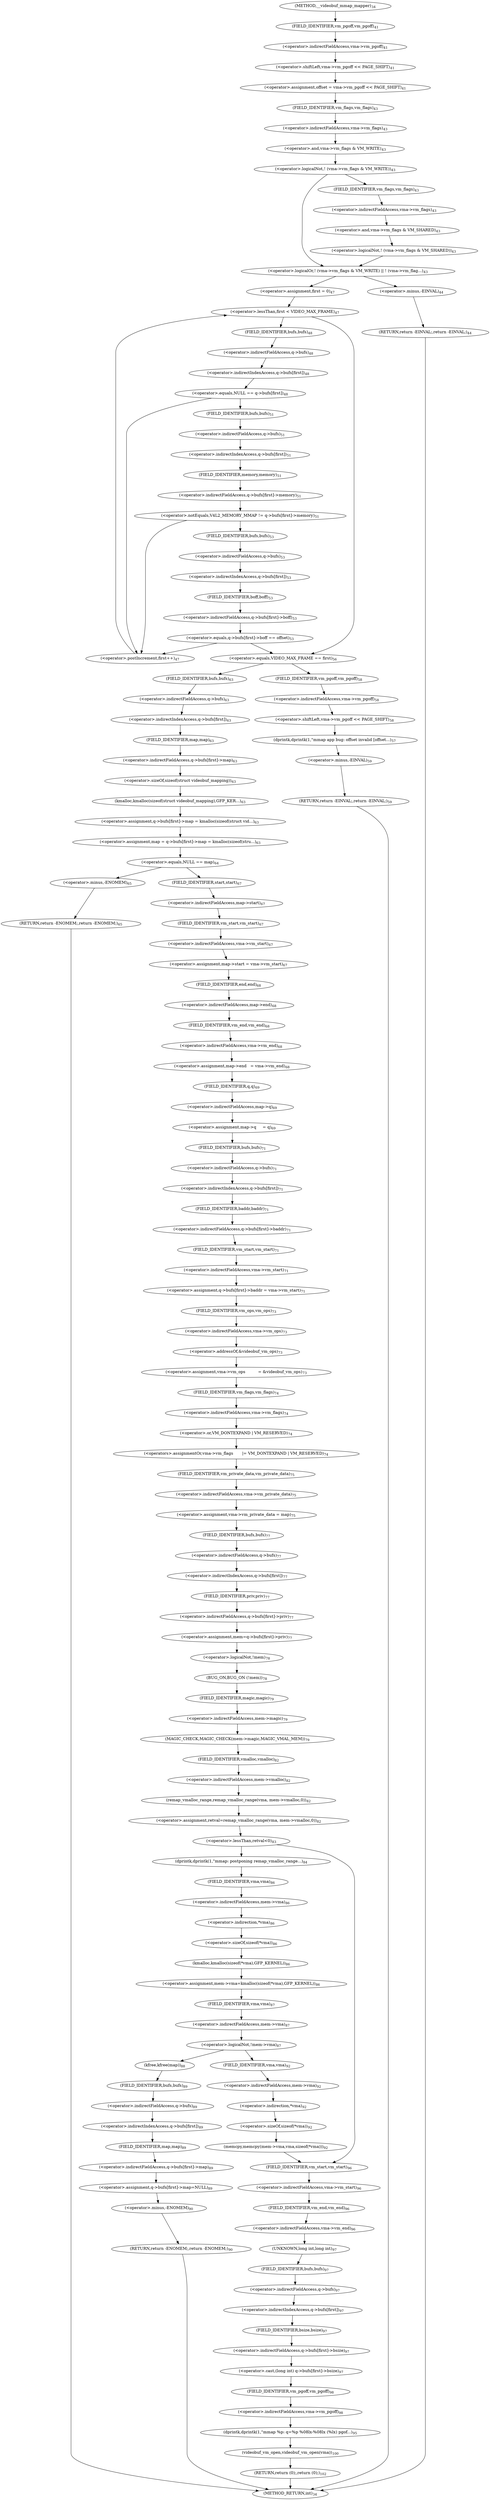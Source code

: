 digraph "__videobuf_mmap_mapper" {  
"30064771097" [label = <(&lt;operator&gt;.assignment,offset = vma-&gt;vm_pgoff &lt;&lt; PAGE_SHIFT)<SUB>41</SUB>> ]
"30064771127" [label = <(&lt;operator&gt;.assignment,map = q-&gt;bufs[first]-&gt;map = kmalloc(sizeof(stru...)<SUB>63</SUB>> ]
"30064771136" [label = <(&lt;operator&gt;.assignment,map-&gt;start = vma-&gt;vm_start)<SUB>67</SUB>> ]
"30064771139" [label = <(&lt;operator&gt;.assignment,map-&gt;end   = vma-&gt;vm_end)<SUB>68</SUB>> ]
"30064771142" [label = <(&lt;operator&gt;.assignment,map-&gt;q     = q)<SUB>69</SUB>> ]
"30064771144" [label = <(&lt;operator&gt;.assignment,q-&gt;bufs[first]-&gt;baddr = vma-&gt;vm_start)<SUB>71</SUB>> ]
"30064771149" [label = <(&lt;operator&gt;.assignment,vma-&gt;vm_ops          = &amp;videobuf_vm_ops)<SUB>73</SUB>> ]
"30064771152" [label = <(&lt;operators&gt;.assignmentOr,vma-&gt;vm_flags       |= VM_DONTEXPAND | VM_RESERVED)<SUB>74</SUB>> ]
"30064771155" [label = <(&lt;operator&gt;.assignment,vma-&gt;vm_private_data = map)<SUB>75</SUB>> ]
"30064771157" [label = <(&lt;operator&gt;.assignment,mem=q-&gt;bufs[first]-&gt;priv)<SUB>77</SUB>> ]
"30064771161" [label = <(BUG_ON,BUG_ON (!mem))<SUB>78</SUB>> ]
"30064771163" [label = <(MAGIC_CHECK,MAGIC_CHECK(mem-&gt;magic,MAGIC_VMAL_MEM))<SUB>79</SUB>> ]
"30064771165" [label = <(&lt;operator&gt;.assignment,retval=remap_vmalloc_range(vma, mem-&gt;vmalloc,0))<SUB>82</SUB>> ]
"30064771187" [label = <(dprintk,dprintk(1,&quot;mmap %p: q=%p %08lx-%08lx (%lx) pgof...)<SUB>95</SUB>> ]
"30064771195" [label = <(videobuf_vm_open,videobuf_vm_open(vma))<SUB>100</SUB>> ]
"146028888069" [label = <(RETURN,return (0);,return (0);)<SUB>102</SUB>> ]
"30064771098" [label = <(&lt;operator&gt;.shiftLeft,vma-&gt;vm_pgoff &lt;&lt; PAGE_SHIFT)<SUB>41</SUB>> ]
"30064771100" [label = <(&lt;operator&gt;.logicalOr,! (vma-&gt;vm_flags &amp; VM_WRITE) || ! (vma-&gt;vm_flag...)<SUB>43</SUB>> ]
"30064771109" [label = <(&lt;operator&gt;.lessThan,first &lt; VIDEO_MAX_FRAME)<SUB>47</SUB>> ]
"30064771110" [label = <(&lt;operator&gt;.postIncrement,first++)<SUB>47</SUB>> ]
"30064771122" [label = <(&lt;operator&gt;.equals,VIDEO_MAX_FRAME == first)<SUB>56</SUB>> ]
"30064771128" [label = <(&lt;operator&gt;.assignment,q-&gt;bufs[first]-&gt;map = kmalloc(sizeof(struct vid...)<SUB>63</SUB>> ]
"30064771134" [label = <(&lt;operator&gt;.equals,NULL == map)<SUB>64</SUB>> ]
"30064771137" [label = <(&lt;operator&gt;.indirectFieldAccess,map-&gt;start)<SUB>67</SUB>> ]
"30064771138" [label = <(&lt;operator&gt;.indirectFieldAccess,vma-&gt;vm_start)<SUB>67</SUB>> ]
"30064771140" [label = <(&lt;operator&gt;.indirectFieldAccess,map-&gt;end)<SUB>68</SUB>> ]
"30064771141" [label = <(&lt;operator&gt;.indirectFieldAccess,vma-&gt;vm_end)<SUB>68</SUB>> ]
"30064771143" [label = <(&lt;operator&gt;.indirectFieldAccess,map-&gt;q)<SUB>69</SUB>> ]
"30064771145" [label = <(&lt;operator&gt;.indirectFieldAccess,q-&gt;bufs[first]-&gt;baddr)<SUB>71</SUB>> ]
"30064771148" [label = <(&lt;operator&gt;.indirectFieldAccess,vma-&gt;vm_start)<SUB>71</SUB>> ]
"30064771150" [label = <(&lt;operator&gt;.indirectFieldAccess,vma-&gt;vm_ops)<SUB>73</SUB>> ]
"30064771151" [label = <(&lt;operator&gt;.addressOf,&amp;videobuf_vm_ops)<SUB>73</SUB>> ]
"30064771153" [label = <(&lt;operator&gt;.indirectFieldAccess,vma-&gt;vm_flags)<SUB>74</SUB>> ]
"30064771154" [label = <(&lt;operator&gt;.or,VM_DONTEXPAND | VM_RESERVED)<SUB>74</SUB>> ]
"30064771156" [label = <(&lt;operator&gt;.indirectFieldAccess,vma-&gt;vm_private_data)<SUB>75</SUB>> ]
"30064771158" [label = <(&lt;operator&gt;.indirectFieldAccess,q-&gt;bufs[first]-&gt;priv)<SUB>77</SUB>> ]
"30064771162" [label = <(&lt;operator&gt;.logicalNot,!mem)<SUB>78</SUB>> ]
"30064771164" [label = <(&lt;operator&gt;.indirectFieldAccess,mem-&gt;magic)<SUB>79</SUB>> ]
"30064771166" [label = <(remap_vmalloc_range,remap_vmalloc_range(vma, mem-&gt;vmalloc,0))<SUB>82</SUB>> ]
"30064771168" [label = <(&lt;operator&gt;.lessThan,retval&lt;0)<SUB>83</SUB>> ]
"30064771188" [label = <(&lt;operator&gt;.indirectFieldAccess,vma-&gt;vm_start)<SUB>96</SUB>> ]
"30064771189" [label = <(&lt;operator&gt;.indirectFieldAccess,vma-&gt;vm_end)<SUB>96</SUB>> ]
"30064771190" [label = <(&lt;operator&gt;.cast,(long int) q-&gt;bufs[first]-&gt;bsize)<SUB>97</SUB>> ]
"30064771194" [label = <(&lt;operator&gt;.indirectFieldAccess,vma-&gt;vm_pgoff)<SUB>98</SUB>> ]
"30064771099" [label = <(&lt;operator&gt;.indirectFieldAccess,vma-&gt;vm_pgoff)<SUB>41</SUB>> ]
"30064771101" [label = <(&lt;operator&gt;.logicalNot,! (vma-&gt;vm_flags &amp; VM_WRITE))<SUB>43</SUB>> ]
"30064771104" [label = <(&lt;operator&gt;.logicalNot,! (vma-&gt;vm_flags &amp; VM_SHARED))<SUB>43</SUB>> ]
"146028888065" [label = <(RETURN,return -EINVAL;,return -EINVAL;)<SUB>44</SUB>> ]
"30064771108" [label = <(&lt;operator&gt;.assignment,first = 0)<SUB>47</SUB>> ]
"30064771123" [label = <(dprintk,dprintk(1,&quot;mmap app bug: offset invalid [offset...)<SUB>57</SUB>> ]
"146028888066" [label = <(RETURN,return -EINVAL;,return -EINVAL;)<SUB>59</SUB>> ]
"30064771129" [label = <(&lt;operator&gt;.indirectFieldAccess,q-&gt;bufs[first]-&gt;map)<SUB>63</SUB>> ]
"30064771132" [label = <(kmalloc,kmalloc(sizeof(struct videobuf_mapping),GFP_KER...)<SUB>63</SUB>> ]
"146028888067" [label = <(RETURN,return -ENOMEM;,return -ENOMEM;)<SUB>65</SUB>> ]
"55834574861" [label = <(FIELD_IDENTIFIER,start,start)<SUB>67</SUB>> ]
"55834574862" [label = <(FIELD_IDENTIFIER,vm_start,vm_start)<SUB>67</SUB>> ]
"55834574863" [label = <(FIELD_IDENTIFIER,end,end)<SUB>68</SUB>> ]
"55834574864" [label = <(FIELD_IDENTIFIER,vm_end,vm_end)<SUB>68</SUB>> ]
"55834574865" [label = <(FIELD_IDENTIFIER,q,q)<SUB>69</SUB>> ]
"30064771146" [label = <(&lt;operator&gt;.indirectIndexAccess,q-&gt;bufs[first])<SUB>71</SUB>> ]
"55834574867" [label = <(FIELD_IDENTIFIER,baddr,baddr)<SUB>71</SUB>> ]
"55834574868" [label = <(FIELD_IDENTIFIER,vm_start,vm_start)<SUB>71</SUB>> ]
"55834574869" [label = <(FIELD_IDENTIFIER,vm_ops,vm_ops)<SUB>73</SUB>> ]
"55834574870" [label = <(FIELD_IDENTIFIER,vm_flags,vm_flags)<SUB>74</SUB>> ]
"55834574871" [label = <(FIELD_IDENTIFIER,vm_private_data,vm_private_data)<SUB>75</SUB>> ]
"30064771159" [label = <(&lt;operator&gt;.indirectIndexAccess,q-&gt;bufs[first])<SUB>77</SUB>> ]
"55834574873" [label = <(FIELD_IDENTIFIER,priv,priv)<SUB>77</SUB>> ]
"55834574874" [label = <(FIELD_IDENTIFIER,magic,magic)<SUB>79</SUB>> ]
"30064771167" [label = <(&lt;operator&gt;.indirectFieldAccess,mem-&gt;vmalloc)<SUB>82</SUB>> ]
"30064771169" [label = <(dprintk,dprintk(1,&quot;mmap: postponing remap_vmalloc_range...)<SUB>84</SUB>> ]
"30064771170" [label = <(&lt;operator&gt;.assignment,mem-&gt;vma=kmalloc(sizeof(*vma),GFP_KERNEL))<SUB>86</SUB>> ]
"30064771183" [label = <(memcpy,memcpy(mem-&gt;vma,vma,sizeof(*vma)))<SUB>92</SUB>> ]
"55834574881" [label = <(FIELD_IDENTIFIER,vm_start,vm_start)<SUB>96</SUB>> ]
"55834574882" [label = <(FIELD_IDENTIFIER,vm_end,vm_end)<SUB>96</SUB>> ]
"184683593732" [label = <(UNKNOWN,long int,long int)<SUB>97</SUB>> ]
"30064771191" [label = <(&lt;operator&gt;.indirectFieldAccess,q-&gt;bufs[first]-&gt;bsize)<SUB>97</SUB>> ]
"55834574885" [label = <(FIELD_IDENTIFIER,vm_pgoff,vm_pgoff)<SUB>98</SUB>> ]
"55834574850" [label = <(FIELD_IDENTIFIER,vm_pgoff,vm_pgoff)<SUB>41</SUB>> ]
"30064771102" [label = <(&lt;operator&gt;.and,vma-&gt;vm_flags &amp; VM_WRITE)<SUB>43</SUB>> ]
"30064771105" [label = <(&lt;operator&gt;.and,vma-&gt;vm_flags &amp; VM_SHARED)<SUB>43</SUB>> ]
"30064771107" [label = <(&lt;operator&gt;.minus,-EINVAL)<SUB>44</SUB>> ]
"30064771111" [label = <(&lt;operator&gt;.equals,NULL == q-&gt;bufs[first])<SUB>48</SUB>> ]
"30064771114" [label = <(&lt;operator&gt;.notEquals,V4L2_MEMORY_MMAP != q-&gt;bufs[first]-&gt;memory)<SUB>51</SUB>> ]
"30064771118" [label = <(&lt;operator&gt;.equals,q-&gt;bufs[first]-&gt;boff == offset)<SUB>53</SUB>> ]
"30064771124" [label = <(&lt;operator&gt;.shiftLeft,vma-&gt;vm_pgoff &lt;&lt; PAGE_SHIFT)<SUB>58</SUB>> ]
"30064771126" [label = <(&lt;operator&gt;.minus,-EINVAL)<SUB>59</SUB>> ]
"30064771130" [label = <(&lt;operator&gt;.indirectIndexAccess,q-&gt;bufs[first])<SUB>63</SUB>> ]
"55834574860" [label = <(FIELD_IDENTIFIER,map,map)<SUB>63</SUB>> ]
"30064771133" [label = <(&lt;operator&gt;.sizeOf,sizeof(struct videobuf_mapping))<SUB>63</SUB>> ]
"30064771135" [label = <(&lt;operator&gt;.minus,-ENOMEM)<SUB>65</SUB>> ]
"30064771147" [label = <(&lt;operator&gt;.indirectFieldAccess,q-&gt;bufs)<SUB>71</SUB>> ]
"30064771160" [label = <(&lt;operator&gt;.indirectFieldAccess,q-&gt;bufs)<SUB>77</SUB>> ]
"55834574875" [label = <(FIELD_IDENTIFIER,vmalloc,vmalloc)<SUB>82</SUB>> ]
"30064771171" [label = <(&lt;operator&gt;.indirectFieldAccess,mem-&gt;vma)<SUB>86</SUB>> ]
"30064771172" [label = <(kmalloc,kmalloc(sizeof(*vma),GFP_KERNEL))<SUB>86</SUB>> ]
"30064771175" [label = <(&lt;operator&gt;.logicalNot,!mem-&gt;vma)<SUB>87</SUB>> ]
"30064771184" [label = <(&lt;operator&gt;.indirectFieldAccess,mem-&gt;vma)<SUB>92</SUB>> ]
"30064771185" [label = <(&lt;operator&gt;.sizeOf,sizeof(*vma))<SUB>92</SUB>> ]
"30064771192" [label = <(&lt;operator&gt;.indirectIndexAccess,q-&gt;bufs[first])<SUB>97</SUB>> ]
"55834574884" [label = <(FIELD_IDENTIFIER,bsize,bsize)<SUB>97</SUB>> ]
"30064771103" [label = <(&lt;operator&gt;.indirectFieldAccess,vma-&gt;vm_flags)<SUB>43</SUB>> ]
"30064771106" [label = <(&lt;operator&gt;.indirectFieldAccess,vma-&gt;vm_flags)<SUB>43</SUB>> ]
"30064771112" [label = <(&lt;operator&gt;.indirectIndexAccess,q-&gt;bufs[first])<SUB>48</SUB>> ]
"30064771115" [label = <(&lt;operator&gt;.indirectFieldAccess,q-&gt;bufs[first]-&gt;memory)<SUB>51</SUB>> ]
"30064771119" [label = <(&lt;operator&gt;.indirectFieldAccess,q-&gt;bufs[first]-&gt;boff)<SUB>53</SUB>> ]
"30064771125" [label = <(&lt;operator&gt;.indirectFieldAccess,vma-&gt;vm_pgoff)<SUB>58</SUB>> ]
"30064771131" [label = <(&lt;operator&gt;.indirectFieldAccess,q-&gt;bufs)<SUB>63</SUB>> ]
"55834574866" [label = <(FIELD_IDENTIFIER,bufs,bufs)<SUB>71</SUB>> ]
"55834574872" [label = <(FIELD_IDENTIFIER,bufs,bufs)<SUB>77</SUB>> ]
"55834574876" [label = <(FIELD_IDENTIFIER,vma,vma)<SUB>86</SUB>> ]
"30064771173" [label = <(&lt;operator&gt;.sizeOf,sizeof(*vma))<SUB>86</SUB>> ]
"30064771176" [label = <(&lt;operator&gt;.indirectFieldAccess,mem-&gt;vma)<SUB>87</SUB>> ]
"30064771177" [label = <(kfree,kfree(map))<SUB>88</SUB>> ]
"30064771178" [label = <(&lt;operator&gt;.assignment,q-&gt;bufs[first]-&gt;map=NULL)<SUB>89</SUB>> ]
"146028888068" [label = <(RETURN,return -ENOMEM;,return -ENOMEM;)<SUB>90</SUB>> ]
"55834574880" [label = <(FIELD_IDENTIFIER,vma,vma)<SUB>92</SUB>> ]
"30064771186" [label = <(&lt;operator&gt;.indirection,*vma)<SUB>92</SUB>> ]
"30064771193" [label = <(&lt;operator&gt;.indirectFieldAccess,q-&gt;bufs)<SUB>97</SUB>> ]
"55834574851" [label = <(FIELD_IDENTIFIER,vm_flags,vm_flags)<SUB>43</SUB>> ]
"55834574852" [label = <(FIELD_IDENTIFIER,vm_flags,vm_flags)<SUB>43</SUB>> ]
"30064771113" [label = <(&lt;operator&gt;.indirectFieldAccess,q-&gt;bufs)<SUB>48</SUB>> ]
"30064771116" [label = <(&lt;operator&gt;.indirectIndexAccess,q-&gt;bufs[first])<SUB>51</SUB>> ]
"55834574855" [label = <(FIELD_IDENTIFIER,memory,memory)<SUB>51</SUB>> ]
"30064771120" [label = <(&lt;operator&gt;.indirectIndexAccess,q-&gt;bufs[first])<SUB>53</SUB>> ]
"55834574857" [label = <(FIELD_IDENTIFIER,boff,boff)<SUB>53</SUB>> ]
"55834574858" [label = <(FIELD_IDENTIFIER,vm_pgoff,vm_pgoff)<SUB>58</SUB>> ]
"55834574859" [label = <(FIELD_IDENTIFIER,bufs,bufs)<SUB>63</SUB>> ]
"30064771174" [label = <(&lt;operator&gt;.indirection,*vma)<SUB>86</SUB>> ]
"55834574877" [label = <(FIELD_IDENTIFIER,vma,vma)<SUB>87</SUB>> ]
"30064771179" [label = <(&lt;operator&gt;.indirectFieldAccess,q-&gt;bufs[first]-&gt;map)<SUB>89</SUB>> ]
"30064771182" [label = <(&lt;operator&gt;.minus,-ENOMEM)<SUB>90</SUB>> ]
"55834574883" [label = <(FIELD_IDENTIFIER,bufs,bufs)<SUB>97</SUB>> ]
"55834574853" [label = <(FIELD_IDENTIFIER,bufs,bufs)<SUB>48</SUB>> ]
"30064771117" [label = <(&lt;operator&gt;.indirectFieldAccess,q-&gt;bufs)<SUB>51</SUB>> ]
"30064771121" [label = <(&lt;operator&gt;.indirectFieldAccess,q-&gt;bufs)<SUB>53</SUB>> ]
"30064771180" [label = <(&lt;operator&gt;.indirectIndexAccess,q-&gt;bufs[first])<SUB>89</SUB>> ]
"55834574879" [label = <(FIELD_IDENTIFIER,map,map)<SUB>89</SUB>> ]
"55834574854" [label = <(FIELD_IDENTIFIER,bufs,bufs)<SUB>51</SUB>> ]
"55834574856" [label = <(FIELD_IDENTIFIER,bufs,bufs)<SUB>53</SUB>> ]
"30064771181" [label = <(&lt;operator&gt;.indirectFieldAccess,q-&gt;bufs)<SUB>89</SUB>> ]
"55834574878" [label = <(FIELD_IDENTIFIER,bufs,bufs)<SUB>89</SUB>> ]
"111669149699" [label = <(METHOD,__videobuf_mmap_mapper)<SUB>34</SUB>> ]
"128849018882" [label = <(METHOD_RETURN,int)<SUB>34</SUB>> ]
  "30064771097" -> "55834574851" 
  "30064771127" -> "30064771134" 
  "30064771136" -> "55834574863" 
  "30064771139" -> "55834574865" 
  "30064771142" -> "55834574866" 
  "30064771144" -> "55834574869" 
  "30064771149" -> "55834574870" 
  "30064771152" -> "55834574871" 
  "30064771155" -> "55834574872" 
  "30064771157" -> "30064771162" 
  "30064771161" -> "55834574874" 
  "30064771163" -> "55834574875" 
  "30064771165" -> "30064771168" 
  "30064771187" -> "30064771195" 
  "30064771195" -> "146028888069" 
  "146028888069" -> "128849018882" 
  "30064771098" -> "30064771097" 
  "30064771100" -> "30064771107" 
  "30064771100" -> "30064771108" 
  "30064771109" -> "55834574853" 
  "30064771109" -> "30064771122" 
  "30064771110" -> "30064771109" 
  "30064771122" -> "55834574858" 
  "30064771122" -> "55834574859" 
  "30064771128" -> "30064771127" 
  "30064771134" -> "30064771135" 
  "30064771134" -> "55834574861" 
  "30064771137" -> "55834574862" 
  "30064771138" -> "30064771136" 
  "30064771140" -> "55834574864" 
  "30064771141" -> "30064771139" 
  "30064771143" -> "30064771142" 
  "30064771145" -> "55834574868" 
  "30064771148" -> "30064771144" 
  "30064771150" -> "30064771151" 
  "30064771151" -> "30064771149" 
  "30064771153" -> "30064771154" 
  "30064771154" -> "30064771152" 
  "30064771156" -> "30064771155" 
  "30064771158" -> "30064771157" 
  "30064771162" -> "30064771161" 
  "30064771164" -> "30064771163" 
  "30064771166" -> "30064771165" 
  "30064771168" -> "30064771169" 
  "30064771168" -> "55834574881" 
  "30064771188" -> "55834574882" 
  "30064771189" -> "184683593732" 
  "30064771190" -> "55834574885" 
  "30064771194" -> "30064771187" 
  "30064771099" -> "30064771098" 
  "30064771101" -> "30064771100" 
  "30064771101" -> "55834574852" 
  "30064771104" -> "30064771100" 
  "146028888065" -> "128849018882" 
  "30064771108" -> "30064771109" 
  "30064771123" -> "30064771126" 
  "146028888066" -> "128849018882" 
  "30064771129" -> "30064771133" 
  "30064771132" -> "30064771128" 
  "146028888067" -> "128849018882" 
  "55834574861" -> "30064771137" 
  "55834574862" -> "30064771138" 
  "55834574863" -> "30064771140" 
  "55834574864" -> "30064771141" 
  "55834574865" -> "30064771143" 
  "30064771146" -> "55834574867" 
  "55834574867" -> "30064771145" 
  "55834574868" -> "30064771148" 
  "55834574869" -> "30064771150" 
  "55834574870" -> "30064771153" 
  "55834574871" -> "30064771156" 
  "30064771159" -> "55834574873" 
  "55834574873" -> "30064771158" 
  "55834574874" -> "30064771164" 
  "30064771167" -> "30064771166" 
  "30064771169" -> "55834574876" 
  "30064771170" -> "55834574877" 
  "30064771183" -> "55834574881" 
  "55834574881" -> "30064771188" 
  "55834574882" -> "30064771189" 
  "184683593732" -> "55834574883" 
  "30064771191" -> "30064771190" 
  "55834574885" -> "30064771194" 
  "55834574850" -> "30064771099" 
  "30064771102" -> "30064771101" 
  "30064771105" -> "30064771104" 
  "30064771107" -> "146028888065" 
  "30064771111" -> "30064771110" 
  "30064771111" -> "55834574854" 
  "30064771114" -> "30064771110" 
  "30064771114" -> "55834574856" 
  "30064771118" -> "30064771122" 
  "30064771118" -> "30064771110" 
  "30064771124" -> "30064771123" 
  "30064771126" -> "146028888066" 
  "30064771130" -> "55834574860" 
  "55834574860" -> "30064771129" 
  "30064771133" -> "30064771132" 
  "30064771135" -> "146028888067" 
  "30064771147" -> "30064771146" 
  "30064771160" -> "30064771159" 
  "55834574875" -> "30064771167" 
  "30064771171" -> "30064771174" 
  "30064771172" -> "30064771170" 
  "30064771175" -> "30064771177" 
  "30064771175" -> "55834574880" 
  "30064771184" -> "30064771186" 
  "30064771185" -> "30064771183" 
  "30064771192" -> "55834574884" 
  "55834574884" -> "30064771191" 
  "30064771103" -> "30064771102" 
  "30064771106" -> "30064771105" 
  "30064771112" -> "30064771111" 
  "30064771115" -> "30064771114" 
  "30064771119" -> "30064771118" 
  "30064771125" -> "30064771124" 
  "30064771131" -> "30064771130" 
  "55834574866" -> "30064771147" 
  "55834574872" -> "30064771160" 
  "55834574876" -> "30064771171" 
  "30064771173" -> "30064771172" 
  "30064771176" -> "30064771175" 
  "30064771177" -> "55834574878" 
  "30064771178" -> "30064771182" 
  "146028888068" -> "128849018882" 
  "55834574880" -> "30064771184" 
  "30064771186" -> "30064771185" 
  "30064771193" -> "30064771192" 
  "55834574851" -> "30064771103" 
  "55834574852" -> "30064771106" 
  "30064771113" -> "30064771112" 
  "30064771116" -> "55834574855" 
  "55834574855" -> "30064771115" 
  "30064771120" -> "55834574857" 
  "55834574857" -> "30064771119" 
  "55834574858" -> "30064771125" 
  "55834574859" -> "30064771131" 
  "30064771174" -> "30064771173" 
  "55834574877" -> "30064771176" 
  "30064771179" -> "30064771178" 
  "30064771182" -> "146028888068" 
  "55834574883" -> "30064771193" 
  "55834574853" -> "30064771113" 
  "30064771117" -> "30064771116" 
  "30064771121" -> "30064771120" 
  "30064771180" -> "55834574879" 
  "55834574879" -> "30064771179" 
  "55834574854" -> "30064771117" 
  "55834574856" -> "30064771121" 
  "30064771181" -> "30064771180" 
  "55834574878" -> "30064771181" 
  "111669149699" -> "55834574850" 
}

